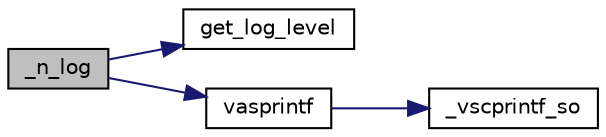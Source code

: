 digraph G
{
  edge [fontname="Helvetica",fontsize="10",labelfontname="Helvetica",labelfontsize="10"];
  node [fontname="Helvetica",fontsize="10",shape=record];
  rankdir=LR;
  Node1 [label="_n_log",height=0.2,width=0.4,color="black", fillcolor="grey75", style="filled" fontcolor="black"];
  Node1 -> Node2 [color="midnightblue",fontsize="10",style="solid",fontname="Helvetica"];
  Node2 [label="get_log_level",height=0.2,width=0.4,color="black", fillcolor="white", style="filled",URL="$n__log_8c.html#afeea44ab08778cbff68e91e831d44112",tooltip="Get the global log level value."];
  Node1 -> Node3 [color="midnightblue",fontsize="10",style="solid",fontname="Helvetica"];
  Node3 [label="vasprintf",height=0.2,width=0.4,color="black", fillcolor="white", style="filled",URL="$n__log_8c.html#a5ec7fd90ebe6015636bce974c192c86a"];
  Node3 -> Node4 [color="midnightblue",fontsize="10",style="solid",fontname="Helvetica"];
  Node4 [label="_vscprintf_so",height=0.2,width=0.4,color="black", fillcolor="white", style="filled",URL="$n__log_8c.html#afe6a9c3590b857b2efb7a03938a44d5d"];
}
